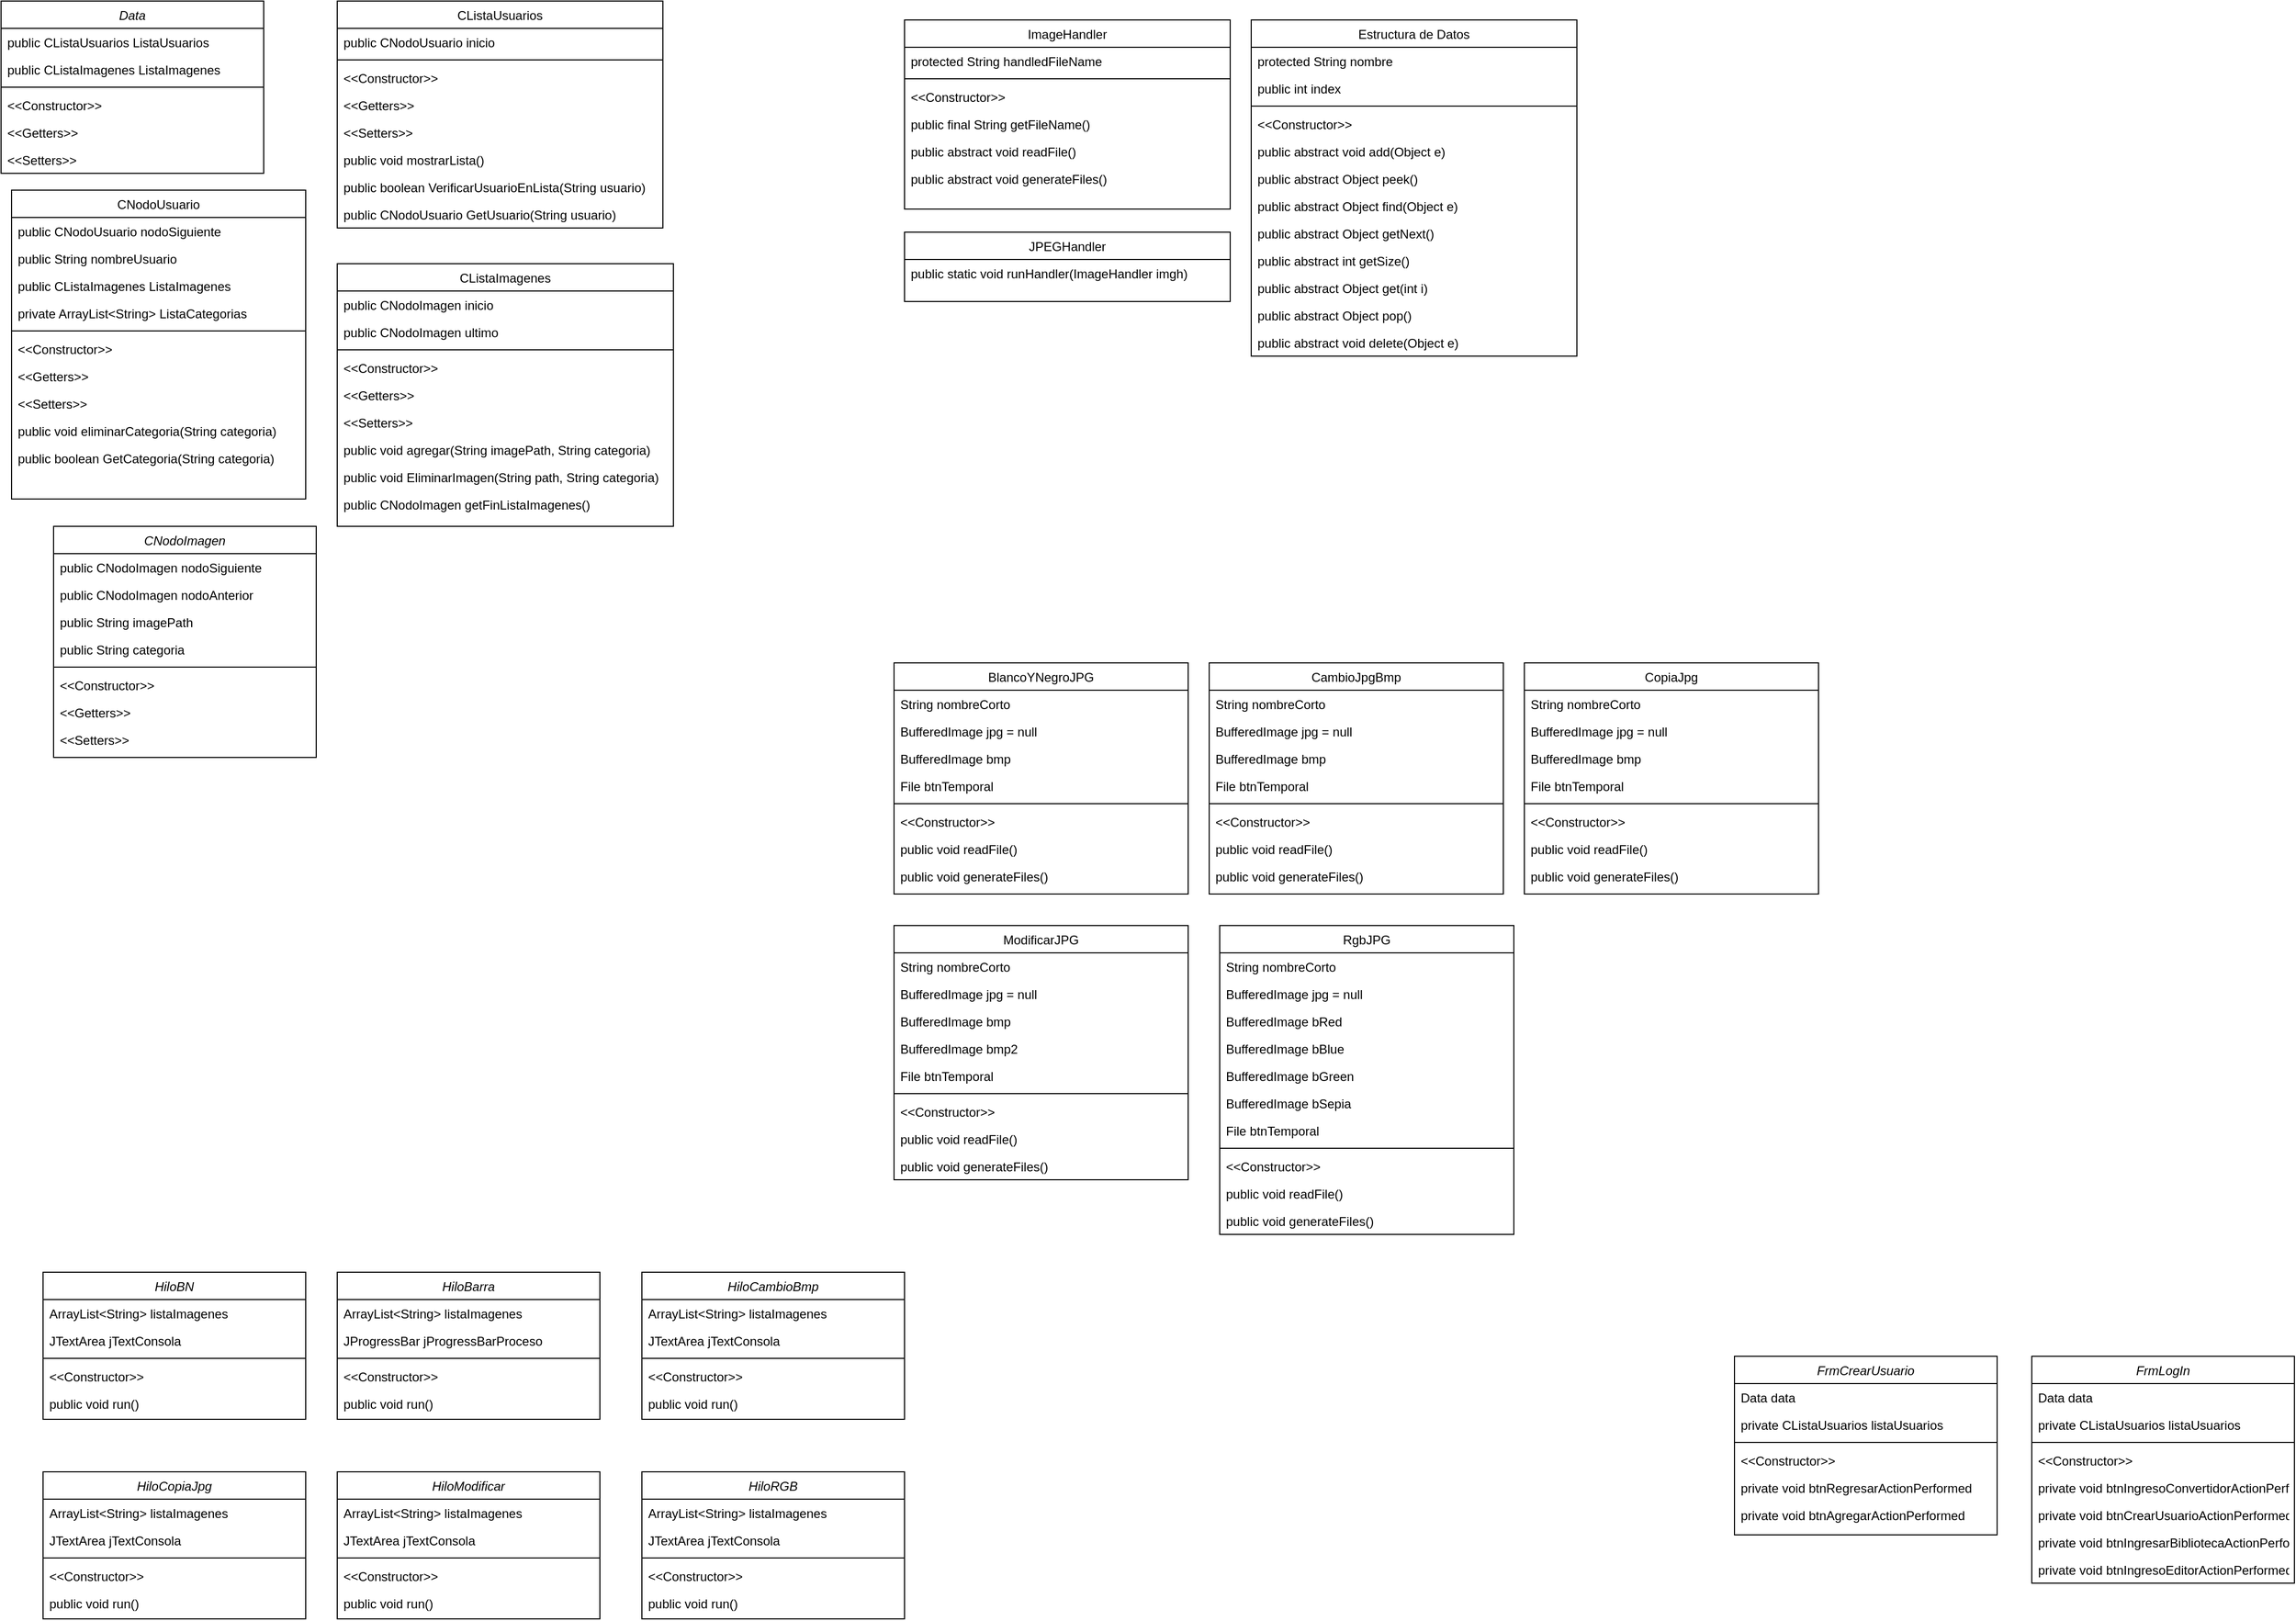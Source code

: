 <mxfile version="21.2.9" type="github">
  <diagram id="C5RBs43oDa-KdzZeNtuy" name="Page-1">
    <mxGraphModel dx="956" dy="521" grid="1" gridSize="10" guides="1" tooltips="1" connect="1" arrows="1" fold="1" page="1" pageScale="1" pageWidth="827" pageHeight="1169" math="0" shadow="0">
      <root>
        <mxCell id="WIyWlLk6GJQsqaUBKTNV-0" />
        <mxCell id="WIyWlLk6GJQsqaUBKTNV-1" parent="WIyWlLk6GJQsqaUBKTNV-0" />
        <mxCell id="zkfFHV4jXpPFQw0GAbJ--0" value="Data" style="swimlane;fontStyle=2;align=center;verticalAlign=top;childLayout=stackLayout;horizontal=1;startSize=26;horizontalStack=0;resizeParent=1;resizeLast=0;collapsible=1;marginBottom=0;rounded=0;shadow=0;strokeWidth=1;" parent="WIyWlLk6GJQsqaUBKTNV-1" vertex="1">
          <mxGeometry x="10" y="30" width="250" height="164" as="geometry">
            <mxRectangle x="230" y="140" width="160" height="26" as="alternateBounds" />
          </mxGeometry>
        </mxCell>
        <mxCell id="zkfFHV4jXpPFQw0GAbJ--1" value="public CListaUsuarios ListaUsuarios" style="text;align=left;verticalAlign=top;spacingLeft=4;spacingRight=4;overflow=hidden;rotatable=0;points=[[0,0.5],[1,0.5]];portConstraint=eastwest;" parent="zkfFHV4jXpPFQw0GAbJ--0" vertex="1">
          <mxGeometry y="26" width="250" height="26" as="geometry" />
        </mxCell>
        <mxCell id="zkfFHV4jXpPFQw0GAbJ--2" value="public CListaImagenes ListaImagenes&#xa;" style="text;align=left;verticalAlign=top;spacingLeft=4;spacingRight=4;overflow=hidden;rotatable=0;points=[[0,0.5],[1,0.5]];portConstraint=eastwest;rounded=0;shadow=0;html=0;" parent="zkfFHV4jXpPFQw0GAbJ--0" vertex="1">
          <mxGeometry y="52" width="250" height="26" as="geometry" />
        </mxCell>
        <mxCell id="zkfFHV4jXpPFQw0GAbJ--4" value="" style="line;html=1;strokeWidth=1;align=left;verticalAlign=middle;spacingTop=-1;spacingLeft=3;spacingRight=3;rotatable=0;labelPosition=right;points=[];portConstraint=eastwest;" parent="zkfFHV4jXpPFQw0GAbJ--0" vertex="1">
          <mxGeometry y="78" width="250" height="8" as="geometry" />
        </mxCell>
        <mxCell id="zkfFHV4jXpPFQw0GAbJ--5" value="&lt;&lt;Constructor&gt;&gt;" style="text;align=left;verticalAlign=top;spacingLeft=4;spacingRight=4;overflow=hidden;rotatable=0;points=[[0,0.5],[1,0.5]];portConstraint=eastwest;" parent="zkfFHV4jXpPFQw0GAbJ--0" vertex="1">
          <mxGeometry y="86" width="250" height="26" as="geometry" />
        </mxCell>
        <mxCell id="Q3vyuumJKPYPvXKgSh71-0" value="&lt;&lt;Getters&gt;&gt;" style="text;align=left;verticalAlign=top;spacingLeft=4;spacingRight=4;overflow=hidden;rotatable=0;points=[[0,0.5],[1,0.5]];portConstraint=eastwest;" vertex="1" parent="zkfFHV4jXpPFQw0GAbJ--0">
          <mxGeometry y="112" width="250" height="26" as="geometry" />
        </mxCell>
        <mxCell id="Q3vyuumJKPYPvXKgSh71-1" value="&lt;&lt;Setters&gt;&gt;" style="text;align=left;verticalAlign=top;spacingLeft=4;spacingRight=4;overflow=hidden;rotatable=0;points=[[0,0.5],[1,0.5]];portConstraint=eastwest;" vertex="1" parent="zkfFHV4jXpPFQw0GAbJ--0">
          <mxGeometry y="138" width="250" height="26" as="geometry" />
        </mxCell>
        <mxCell id="zkfFHV4jXpPFQw0GAbJ--6" value="CListaUsuarios" style="swimlane;fontStyle=0;align=center;verticalAlign=top;childLayout=stackLayout;horizontal=1;startSize=26;horizontalStack=0;resizeParent=1;resizeLast=0;collapsible=1;marginBottom=0;rounded=0;shadow=0;strokeWidth=1;" parent="WIyWlLk6GJQsqaUBKTNV-1" vertex="1">
          <mxGeometry x="330" y="30" width="310" height="216" as="geometry">
            <mxRectangle x="130" y="380" width="160" height="26" as="alternateBounds" />
          </mxGeometry>
        </mxCell>
        <mxCell id="zkfFHV4jXpPFQw0GAbJ--7" value="public CNodoUsuario inicio" style="text;align=left;verticalAlign=top;spacingLeft=4;spacingRight=4;overflow=hidden;rotatable=0;points=[[0,0.5],[1,0.5]];portConstraint=eastwest;" parent="zkfFHV4jXpPFQw0GAbJ--6" vertex="1">
          <mxGeometry y="26" width="310" height="26" as="geometry" />
        </mxCell>
        <mxCell id="zkfFHV4jXpPFQw0GAbJ--9" value="" style="line;html=1;strokeWidth=1;align=left;verticalAlign=middle;spacingTop=-1;spacingLeft=3;spacingRight=3;rotatable=0;labelPosition=right;points=[];portConstraint=eastwest;" parent="zkfFHV4jXpPFQw0GAbJ--6" vertex="1">
          <mxGeometry y="52" width="310" height="8" as="geometry" />
        </mxCell>
        <mxCell id="Q3vyuumJKPYPvXKgSh71-18" value="&lt;&lt;Constructor&gt;&gt;" style="text;align=left;verticalAlign=top;spacingLeft=4;spacingRight=4;overflow=hidden;rotatable=0;points=[[0,0.5],[1,0.5]];portConstraint=eastwest;" vertex="1" parent="zkfFHV4jXpPFQw0GAbJ--6">
          <mxGeometry y="60" width="310" height="26" as="geometry" />
        </mxCell>
        <mxCell id="Q3vyuumJKPYPvXKgSh71-19" value="&lt;&lt;Getters&gt;&gt;" style="text;align=left;verticalAlign=top;spacingLeft=4;spacingRight=4;overflow=hidden;rotatable=0;points=[[0,0.5],[1,0.5]];portConstraint=eastwest;" vertex="1" parent="zkfFHV4jXpPFQw0GAbJ--6">
          <mxGeometry y="86" width="310" height="26" as="geometry" />
        </mxCell>
        <mxCell id="Q3vyuumJKPYPvXKgSh71-20" value="&lt;&lt;Setters&gt;&gt;" style="text;align=left;verticalAlign=top;spacingLeft=4;spacingRight=4;overflow=hidden;rotatable=0;points=[[0,0.5],[1,0.5]];portConstraint=eastwest;" vertex="1" parent="zkfFHV4jXpPFQw0GAbJ--6">
          <mxGeometry y="112" width="310" height="26" as="geometry" />
        </mxCell>
        <mxCell id="Q3vyuumJKPYPvXKgSh71-21" value="public void mostrarLista()" style="text;align=left;verticalAlign=top;spacingLeft=4;spacingRight=4;overflow=hidden;rotatable=0;points=[[0,0.5],[1,0.5]];portConstraint=eastwest;" vertex="1" parent="zkfFHV4jXpPFQw0GAbJ--6">
          <mxGeometry y="138" width="310" height="26" as="geometry" />
        </mxCell>
        <mxCell id="Q3vyuumJKPYPvXKgSh71-22" value="public boolean VerificarUsuarioEnLista(String usuario)" style="text;align=left;verticalAlign=top;spacingLeft=4;spacingRight=4;overflow=hidden;rotatable=0;points=[[0,0.5],[1,0.5]];portConstraint=eastwest;" vertex="1" parent="zkfFHV4jXpPFQw0GAbJ--6">
          <mxGeometry y="164" width="310" height="26" as="geometry" />
        </mxCell>
        <mxCell id="Q3vyuumJKPYPvXKgSh71-25" value="public CNodoUsuario GetUsuario(String usuario)" style="text;align=left;verticalAlign=top;spacingLeft=4;spacingRight=4;overflow=hidden;rotatable=0;points=[[0,0.5],[1,0.5]];portConstraint=eastwest;" vertex="1" parent="zkfFHV4jXpPFQw0GAbJ--6">
          <mxGeometry y="190" width="310" height="26" as="geometry" />
        </mxCell>
        <mxCell id="zkfFHV4jXpPFQw0GAbJ--17" value="CNodoUsuario" style="swimlane;fontStyle=0;align=center;verticalAlign=top;childLayout=stackLayout;horizontal=1;startSize=26;horizontalStack=0;resizeParent=1;resizeLast=0;collapsible=1;marginBottom=0;rounded=0;shadow=0;strokeWidth=1;" parent="WIyWlLk6GJQsqaUBKTNV-1" vertex="1">
          <mxGeometry x="20" y="210" width="280" height="294" as="geometry">
            <mxRectangle x="550" y="140" width="160" height="26" as="alternateBounds" />
          </mxGeometry>
        </mxCell>
        <mxCell id="zkfFHV4jXpPFQw0GAbJ--18" value="public CNodoUsuario nodoSiguiente" style="text;align=left;verticalAlign=top;spacingLeft=4;spacingRight=4;overflow=hidden;rotatable=0;points=[[0,0.5],[1,0.5]];portConstraint=eastwest;" parent="zkfFHV4jXpPFQw0GAbJ--17" vertex="1">
          <mxGeometry y="26" width="280" height="26" as="geometry" />
        </mxCell>
        <mxCell id="zkfFHV4jXpPFQw0GAbJ--19" value="public String nombreUsuario" style="text;align=left;verticalAlign=top;spacingLeft=4;spacingRight=4;overflow=hidden;rotatable=0;points=[[0,0.5],[1,0.5]];portConstraint=eastwest;rounded=0;shadow=0;html=0;" parent="zkfFHV4jXpPFQw0GAbJ--17" vertex="1">
          <mxGeometry y="52" width="280" height="26" as="geometry" />
        </mxCell>
        <mxCell id="zkfFHV4jXpPFQw0GAbJ--20" value="public CListaImagenes ListaImagenes" style="text;align=left;verticalAlign=top;spacingLeft=4;spacingRight=4;overflow=hidden;rotatable=0;points=[[0,0.5],[1,0.5]];portConstraint=eastwest;rounded=0;shadow=0;html=0;" parent="zkfFHV4jXpPFQw0GAbJ--17" vertex="1">
          <mxGeometry y="78" width="280" height="26" as="geometry" />
        </mxCell>
        <mxCell id="zkfFHV4jXpPFQw0GAbJ--21" value="private ArrayList&lt;String&gt; ListaCategorias" style="text;align=left;verticalAlign=top;spacingLeft=4;spacingRight=4;overflow=hidden;rotatable=0;points=[[0,0.5],[1,0.5]];portConstraint=eastwest;rounded=0;shadow=0;html=0;" parent="zkfFHV4jXpPFQw0GAbJ--17" vertex="1">
          <mxGeometry y="104" width="280" height="26" as="geometry" />
        </mxCell>
        <mxCell id="zkfFHV4jXpPFQw0GAbJ--23" value="" style="line;html=1;strokeWidth=1;align=left;verticalAlign=middle;spacingTop=-1;spacingLeft=3;spacingRight=3;rotatable=0;labelPosition=right;points=[];portConstraint=eastwest;" parent="zkfFHV4jXpPFQw0GAbJ--17" vertex="1">
          <mxGeometry y="130" width="280" height="8" as="geometry" />
        </mxCell>
        <mxCell id="zkfFHV4jXpPFQw0GAbJ--24" value="&lt;&lt;Constructor&gt;&gt;" style="text;align=left;verticalAlign=top;spacingLeft=4;spacingRight=4;overflow=hidden;rotatable=0;points=[[0,0.5],[1,0.5]];portConstraint=eastwest;" parent="zkfFHV4jXpPFQw0GAbJ--17" vertex="1">
          <mxGeometry y="138" width="280" height="26" as="geometry" />
        </mxCell>
        <mxCell id="zkfFHV4jXpPFQw0GAbJ--25" value="&lt;&lt;Getters&gt;&gt;" style="text;align=left;verticalAlign=top;spacingLeft=4;spacingRight=4;overflow=hidden;rotatable=0;points=[[0,0.5],[1,0.5]];portConstraint=eastwest;" parent="zkfFHV4jXpPFQw0GAbJ--17" vertex="1">
          <mxGeometry y="164" width="280" height="26" as="geometry" />
        </mxCell>
        <mxCell id="Q3vyuumJKPYPvXKgSh71-2" value="&lt;&lt;Setters&gt;&gt;" style="text;align=left;verticalAlign=top;spacingLeft=4;spacingRight=4;overflow=hidden;rotatable=0;points=[[0,0.5],[1,0.5]];portConstraint=eastwest;" vertex="1" parent="zkfFHV4jXpPFQw0GAbJ--17">
          <mxGeometry y="190" width="280" height="26" as="geometry" />
        </mxCell>
        <mxCell id="Q3vyuumJKPYPvXKgSh71-3" value="public void eliminarCategoria(String categoria)" style="text;align=left;verticalAlign=top;spacingLeft=4;spacingRight=4;overflow=hidden;rotatable=0;points=[[0,0.5],[1,0.5]];portConstraint=eastwest;" vertex="1" parent="zkfFHV4jXpPFQw0GAbJ--17">
          <mxGeometry y="216" width="280" height="26" as="geometry" />
        </mxCell>
        <mxCell id="Q3vyuumJKPYPvXKgSh71-4" value="public boolean GetCategoria(String categoria)" style="text;align=left;verticalAlign=top;spacingLeft=4;spacingRight=4;overflow=hidden;rotatable=0;points=[[0,0.5],[1,0.5]];portConstraint=eastwest;" vertex="1" parent="zkfFHV4jXpPFQw0GAbJ--17">
          <mxGeometry y="242" width="280" height="26" as="geometry" />
        </mxCell>
        <mxCell id="Q3vyuumJKPYPvXKgSh71-5" value="CNodoImagen&#xa;" style="swimlane;fontStyle=2;align=center;verticalAlign=top;childLayout=stackLayout;horizontal=1;startSize=26;horizontalStack=0;resizeParent=1;resizeLast=0;collapsible=1;marginBottom=0;rounded=0;shadow=0;strokeWidth=1;" vertex="1" parent="WIyWlLk6GJQsqaUBKTNV-1">
          <mxGeometry x="60" y="530" width="250" height="220" as="geometry">
            <mxRectangle x="230" y="140" width="160" height="26" as="alternateBounds" />
          </mxGeometry>
        </mxCell>
        <mxCell id="Q3vyuumJKPYPvXKgSh71-6" value="public CNodoImagen nodoSiguiente" style="text;align=left;verticalAlign=top;spacingLeft=4;spacingRight=4;overflow=hidden;rotatable=0;points=[[0,0.5],[1,0.5]];portConstraint=eastwest;" vertex="1" parent="Q3vyuumJKPYPvXKgSh71-5">
          <mxGeometry y="26" width="250" height="26" as="geometry" />
        </mxCell>
        <mxCell id="Q3vyuumJKPYPvXKgSh71-7" value="public CNodoImagen nodoAnterior" style="text;align=left;verticalAlign=top;spacingLeft=4;spacingRight=4;overflow=hidden;rotatable=0;points=[[0,0.5],[1,0.5]];portConstraint=eastwest;rounded=0;shadow=0;html=0;" vertex="1" parent="Q3vyuumJKPYPvXKgSh71-5">
          <mxGeometry y="52" width="250" height="26" as="geometry" />
        </mxCell>
        <mxCell id="Q3vyuumJKPYPvXKgSh71-16" value="public String imagePath" style="text;align=left;verticalAlign=top;spacingLeft=4;spacingRight=4;overflow=hidden;rotatable=0;points=[[0,0.5],[1,0.5]];portConstraint=eastwest;" vertex="1" parent="Q3vyuumJKPYPvXKgSh71-5">
          <mxGeometry y="78" width="250" height="26" as="geometry" />
        </mxCell>
        <mxCell id="Q3vyuumJKPYPvXKgSh71-17" value="public String categoria" style="text;align=left;verticalAlign=top;spacingLeft=4;spacingRight=4;overflow=hidden;rotatable=0;points=[[0,0.5],[1,0.5]];portConstraint=eastwest;" vertex="1" parent="Q3vyuumJKPYPvXKgSh71-5">
          <mxGeometry y="104" width="250" height="26" as="geometry" />
        </mxCell>
        <mxCell id="Q3vyuumJKPYPvXKgSh71-8" value="" style="line;html=1;strokeWidth=1;align=left;verticalAlign=middle;spacingTop=-1;spacingLeft=3;spacingRight=3;rotatable=0;labelPosition=right;points=[];portConstraint=eastwest;" vertex="1" parent="Q3vyuumJKPYPvXKgSh71-5">
          <mxGeometry y="130" width="250" height="8" as="geometry" />
        </mxCell>
        <mxCell id="Q3vyuumJKPYPvXKgSh71-9" value="&lt;&lt;Constructor&gt;&gt;" style="text;align=left;verticalAlign=top;spacingLeft=4;spacingRight=4;overflow=hidden;rotatable=0;points=[[0,0.5],[1,0.5]];portConstraint=eastwest;" vertex="1" parent="Q3vyuumJKPYPvXKgSh71-5">
          <mxGeometry y="138" width="250" height="26" as="geometry" />
        </mxCell>
        <mxCell id="Q3vyuumJKPYPvXKgSh71-10" value="&lt;&lt;Getters&gt;&gt;" style="text;align=left;verticalAlign=top;spacingLeft=4;spacingRight=4;overflow=hidden;rotatable=0;points=[[0,0.5],[1,0.5]];portConstraint=eastwest;" vertex="1" parent="Q3vyuumJKPYPvXKgSh71-5">
          <mxGeometry y="164" width="250" height="26" as="geometry" />
        </mxCell>
        <mxCell id="Q3vyuumJKPYPvXKgSh71-11" value="&lt;&lt;Setters&gt;&gt;" style="text;align=left;verticalAlign=top;spacingLeft=4;spacingRight=4;overflow=hidden;rotatable=0;points=[[0,0.5],[1,0.5]];portConstraint=eastwest;" vertex="1" parent="Q3vyuumJKPYPvXKgSh71-5">
          <mxGeometry y="190" width="250" height="26" as="geometry" />
        </mxCell>
        <mxCell id="Q3vyuumJKPYPvXKgSh71-26" value="CListaImagenes" style="swimlane;fontStyle=0;align=center;verticalAlign=top;childLayout=stackLayout;horizontal=1;startSize=26;horizontalStack=0;resizeParent=1;resizeLast=0;collapsible=1;marginBottom=0;rounded=0;shadow=0;strokeWidth=1;" vertex="1" parent="WIyWlLk6GJQsqaUBKTNV-1">
          <mxGeometry x="330" y="280" width="320" height="250" as="geometry">
            <mxRectangle x="550" y="140" width="160" height="26" as="alternateBounds" />
          </mxGeometry>
        </mxCell>
        <mxCell id="Q3vyuumJKPYPvXKgSh71-27" value="public CNodoImagen inicio" style="text;align=left;verticalAlign=top;spacingLeft=4;spacingRight=4;overflow=hidden;rotatable=0;points=[[0,0.5],[1,0.5]];portConstraint=eastwest;" vertex="1" parent="Q3vyuumJKPYPvXKgSh71-26">
          <mxGeometry y="26" width="320" height="26" as="geometry" />
        </mxCell>
        <mxCell id="Q3vyuumJKPYPvXKgSh71-28" value="public CNodoImagen ultimo" style="text;align=left;verticalAlign=top;spacingLeft=4;spacingRight=4;overflow=hidden;rotatable=0;points=[[0,0.5],[1,0.5]];portConstraint=eastwest;rounded=0;shadow=0;html=0;" vertex="1" parent="Q3vyuumJKPYPvXKgSh71-26">
          <mxGeometry y="52" width="320" height="26" as="geometry" />
        </mxCell>
        <mxCell id="Q3vyuumJKPYPvXKgSh71-32" value="" style="line;html=1;strokeWidth=1;align=left;verticalAlign=middle;spacingTop=-1;spacingLeft=3;spacingRight=3;rotatable=0;labelPosition=right;points=[];portConstraint=eastwest;" vertex="1" parent="Q3vyuumJKPYPvXKgSh71-26">
          <mxGeometry y="78" width="320" height="8" as="geometry" />
        </mxCell>
        <mxCell id="Q3vyuumJKPYPvXKgSh71-33" value="&lt;&lt;Constructor&gt;&gt;" style="text;align=left;verticalAlign=top;spacingLeft=4;spacingRight=4;overflow=hidden;rotatable=0;points=[[0,0.5],[1,0.5]];portConstraint=eastwest;" vertex="1" parent="Q3vyuumJKPYPvXKgSh71-26">
          <mxGeometry y="86" width="320" height="26" as="geometry" />
        </mxCell>
        <mxCell id="Q3vyuumJKPYPvXKgSh71-34" value="&lt;&lt;Getters&gt;&gt;" style="text;align=left;verticalAlign=top;spacingLeft=4;spacingRight=4;overflow=hidden;rotatable=0;points=[[0,0.5],[1,0.5]];portConstraint=eastwest;" vertex="1" parent="Q3vyuumJKPYPvXKgSh71-26">
          <mxGeometry y="112" width="320" height="26" as="geometry" />
        </mxCell>
        <mxCell id="Q3vyuumJKPYPvXKgSh71-35" value="&lt;&lt;Setters&gt;&gt;" style="text;align=left;verticalAlign=top;spacingLeft=4;spacingRight=4;overflow=hidden;rotatable=0;points=[[0,0.5],[1,0.5]];portConstraint=eastwest;" vertex="1" parent="Q3vyuumJKPYPvXKgSh71-26">
          <mxGeometry y="138" width="320" height="26" as="geometry" />
        </mxCell>
        <mxCell id="Q3vyuumJKPYPvXKgSh71-36" value="public void agregar(String imagePath, String categoria)" style="text;align=left;verticalAlign=top;spacingLeft=4;spacingRight=4;overflow=hidden;rotatable=0;points=[[0,0.5],[1,0.5]];portConstraint=eastwest;" vertex="1" parent="Q3vyuumJKPYPvXKgSh71-26">
          <mxGeometry y="164" width="320" height="26" as="geometry" />
        </mxCell>
        <mxCell id="Q3vyuumJKPYPvXKgSh71-37" value="public void EliminarImagen(String path, String categoria)" style="text;align=left;verticalAlign=top;spacingLeft=4;spacingRight=4;overflow=hidden;rotatable=0;points=[[0,0.5],[1,0.5]];portConstraint=eastwest;" vertex="1" parent="Q3vyuumJKPYPvXKgSh71-26">
          <mxGeometry y="190" width="320" height="26" as="geometry" />
        </mxCell>
        <mxCell id="Q3vyuumJKPYPvXKgSh71-38" value="public CNodoImagen getFinListaImagenes()" style="text;align=left;verticalAlign=top;spacingLeft=4;spacingRight=4;overflow=hidden;rotatable=0;points=[[0,0.5],[1,0.5]];portConstraint=eastwest;" vertex="1" parent="Q3vyuumJKPYPvXKgSh71-26">
          <mxGeometry y="216" width="320" height="26" as="geometry" />
        </mxCell>
        <mxCell id="Q3vyuumJKPYPvXKgSh71-39" value="ImageHandler" style="swimlane;fontStyle=0;align=center;verticalAlign=top;childLayout=stackLayout;horizontal=1;startSize=26;horizontalStack=0;resizeParent=1;resizeLast=0;collapsible=1;marginBottom=0;rounded=0;shadow=0;strokeWidth=1;" vertex="1" parent="WIyWlLk6GJQsqaUBKTNV-1">
          <mxGeometry x="870" y="48" width="310" height="180" as="geometry">
            <mxRectangle x="130" y="380" width="160" height="26" as="alternateBounds" />
          </mxGeometry>
        </mxCell>
        <mxCell id="Q3vyuumJKPYPvXKgSh71-40" value="protected String handledFileName" style="text;align=left;verticalAlign=top;spacingLeft=4;spacingRight=4;overflow=hidden;rotatable=0;points=[[0,0.5],[1,0.5]];portConstraint=eastwest;" vertex="1" parent="Q3vyuumJKPYPvXKgSh71-39">
          <mxGeometry y="26" width="310" height="26" as="geometry" />
        </mxCell>
        <mxCell id="Q3vyuumJKPYPvXKgSh71-41" value="" style="line;html=1;strokeWidth=1;align=left;verticalAlign=middle;spacingTop=-1;spacingLeft=3;spacingRight=3;rotatable=0;labelPosition=right;points=[];portConstraint=eastwest;" vertex="1" parent="Q3vyuumJKPYPvXKgSh71-39">
          <mxGeometry y="52" width="310" height="8" as="geometry" />
        </mxCell>
        <mxCell id="Q3vyuumJKPYPvXKgSh71-42" value="&lt;&lt;Constructor&gt;&gt;" style="text;align=left;verticalAlign=top;spacingLeft=4;spacingRight=4;overflow=hidden;rotatable=0;points=[[0,0.5],[1,0.5]];portConstraint=eastwest;" vertex="1" parent="Q3vyuumJKPYPvXKgSh71-39">
          <mxGeometry y="60" width="310" height="26" as="geometry" />
        </mxCell>
        <mxCell id="Q3vyuumJKPYPvXKgSh71-43" value="public final String getFileName()" style="text;align=left;verticalAlign=top;spacingLeft=4;spacingRight=4;overflow=hidden;rotatable=0;points=[[0,0.5],[1,0.5]];portConstraint=eastwest;" vertex="1" parent="Q3vyuumJKPYPvXKgSh71-39">
          <mxGeometry y="86" width="310" height="26" as="geometry" />
        </mxCell>
        <mxCell id="Q3vyuumJKPYPvXKgSh71-44" value="public abstract void readFile()" style="text;align=left;verticalAlign=top;spacingLeft=4;spacingRight=4;overflow=hidden;rotatable=0;points=[[0,0.5],[1,0.5]];portConstraint=eastwest;" vertex="1" parent="Q3vyuumJKPYPvXKgSh71-39">
          <mxGeometry y="112" width="310" height="26" as="geometry" />
        </mxCell>
        <mxCell id="Q3vyuumJKPYPvXKgSh71-45" value="public abstract void generateFiles()" style="text;align=left;verticalAlign=top;spacingLeft=4;spacingRight=4;overflow=hidden;rotatable=0;points=[[0,0.5],[1,0.5]];portConstraint=eastwest;" vertex="1" parent="Q3vyuumJKPYPvXKgSh71-39">
          <mxGeometry y="138" width="310" height="26" as="geometry" />
        </mxCell>
        <mxCell id="Q3vyuumJKPYPvXKgSh71-48" value="JPEGHandler" style="swimlane;fontStyle=0;align=center;verticalAlign=top;childLayout=stackLayout;horizontal=1;startSize=26;horizontalStack=0;resizeParent=1;resizeLast=0;collapsible=1;marginBottom=0;rounded=0;shadow=0;strokeWidth=1;" vertex="1" parent="WIyWlLk6GJQsqaUBKTNV-1">
          <mxGeometry x="870" y="250" width="310" height="66" as="geometry">
            <mxRectangle x="130" y="380" width="160" height="26" as="alternateBounds" />
          </mxGeometry>
        </mxCell>
        <mxCell id="Q3vyuumJKPYPvXKgSh71-49" value="public static void runHandler(ImageHandler imgh)" style="text;align=left;verticalAlign=top;spacingLeft=4;spacingRight=4;overflow=hidden;rotatable=0;points=[[0,0.5],[1,0.5]];portConstraint=eastwest;" vertex="1" parent="Q3vyuumJKPYPvXKgSh71-48">
          <mxGeometry y="26" width="310" height="26" as="geometry" />
        </mxCell>
        <mxCell id="Q3vyuumJKPYPvXKgSh71-55" value="Estructura de Datos" style="swimlane;fontStyle=0;align=center;verticalAlign=top;childLayout=stackLayout;horizontal=1;startSize=26;horizontalStack=0;resizeParent=1;resizeLast=0;collapsible=1;marginBottom=0;rounded=0;shadow=0;strokeWidth=1;" vertex="1" parent="WIyWlLk6GJQsqaUBKTNV-1">
          <mxGeometry x="1200" y="48" width="310" height="320" as="geometry">
            <mxRectangle x="130" y="380" width="160" height="26" as="alternateBounds" />
          </mxGeometry>
        </mxCell>
        <mxCell id="Q3vyuumJKPYPvXKgSh71-56" value="protected String nombre" style="text;align=left;verticalAlign=top;spacingLeft=4;spacingRight=4;overflow=hidden;rotatable=0;points=[[0,0.5],[1,0.5]];portConstraint=eastwest;" vertex="1" parent="Q3vyuumJKPYPvXKgSh71-55">
          <mxGeometry y="26" width="310" height="26" as="geometry" />
        </mxCell>
        <mxCell id="Q3vyuumJKPYPvXKgSh71-62" value="public int index" style="text;align=left;verticalAlign=top;spacingLeft=4;spacingRight=4;overflow=hidden;rotatable=0;points=[[0,0.5],[1,0.5]];portConstraint=eastwest;" vertex="1" parent="Q3vyuumJKPYPvXKgSh71-55">
          <mxGeometry y="52" width="310" height="26" as="geometry" />
        </mxCell>
        <mxCell id="Q3vyuumJKPYPvXKgSh71-57" value="" style="line;html=1;strokeWidth=1;align=left;verticalAlign=middle;spacingTop=-1;spacingLeft=3;spacingRight=3;rotatable=0;labelPosition=right;points=[];portConstraint=eastwest;" vertex="1" parent="Q3vyuumJKPYPvXKgSh71-55">
          <mxGeometry y="78" width="310" height="8" as="geometry" />
        </mxCell>
        <mxCell id="Q3vyuumJKPYPvXKgSh71-58" value="&lt;&lt;Constructor&gt;&gt;" style="text;align=left;verticalAlign=top;spacingLeft=4;spacingRight=4;overflow=hidden;rotatable=0;points=[[0,0.5],[1,0.5]];portConstraint=eastwest;" vertex="1" parent="Q3vyuumJKPYPvXKgSh71-55">
          <mxGeometry y="86" width="310" height="26" as="geometry" />
        </mxCell>
        <mxCell id="Q3vyuumJKPYPvXKgSh71-59" value="public abstract void add(Object e)" style="text;align=left;verticalAlign=top;spacingLeft=4;spacingRight=4;overflow=hidden;rotatable=0;points=[[0,0.5],[1,0.5]];portConstraint=eastwest;" vertex="1" parent="Q3vyuumJKPYPvXKgSh71-55">
          <mxGeometry y="112" width="310" height="26" as="geometry" />
        </mxCell>
        <mxCell id="Q3vyuumJKPYPvXKgSh71-60" value="public abstract Object peek()" style="text;align=left;verticalAlign=top;spacingLeft=4;spacingRight=4;overflow=hidden;rotatable=0;points=[[0,0.5],[1,0.5]];portConstraint=eastwest;" vertex="1" parent="Q3vyuumJKPYPvXKgSh71-55">
          <mxGeometry y="138" width="310" height="26" as="geometry" />
        </mxCell>
        <mxCell id="Q3vyuumJKPYPvXKgSh71-61" value="public abstract Object find(Object e)" style="text;align=left;verticalAlign=top;spacingLeft=4;spacingRight=4;overflow=hidden;rotatable=0;points=[[0,0.5],[1,0.5]];portConstraint=eastwest;" vertex="1" parent="Q3vyuumJKPYPvXKgSh71-55">
          <mxGeometry y="164" width="310" height="26" as="geometry" />
        </mxCell>
        <mxCell id="Q3vyuumJKPYPvXKgSh71-63" value="public abstract Object getNext()" style="text;align=left;verticalAlign=top;spacingLeft=4;spacingRight=4;overflow=hidden;rotatable=0;points=[[0,0.5],[1,0.5]];portConstraint=eastwest;" vertex="1" parent="Q3vyuumJKPYPvXKgSh71-55">
          <mxGeometry y="190" width="310" height="26" as="geometry" />
        </mxCell>
        <mxCell id="Q3vyuumJKPYPvXKgSh71-64" value="public abstract int getSize()" style="text;align=left;verticalAlign=top;spacingLeft=4;spacingRight=4;overflow=hidden;rotatable=0;points=[[0,0.5],[1,0.5]];portConstraint=eastwest;" vertex="1" parent="Q3vyuumJKPYPvXKgSh71-55">
          <mxGeometry y="216" width="310" height="26" as="geometry" />
        </mxCell>
        <mxCell id="Q3vyuumJKPYPvXKgSh71-65" value="public abstract Object get(int i)" style="text;align=left;verticalAlign=top;spacingLeft=4;spacingRight=4;overflow=hidden;rotatable=0;points=[[0,0.5],[1,0.5]];portConstraint=eastwest;" vertex="1" parent="Q3vyuumJKPYPvXKgSh71-55">
          <mxGeometry y="242" width="310" height="26" as="geometry" />
        </mxCell>
        <mxCell id="Q3vyuumJKPYPvXKgSh71-66" value="public abstract Object pop()" style="text;align=left;verticalAlign=top;spacingLeft=4;spacingRight=4;overflow=hidden;rotatable=0;points=[[0,0.5],[1,0.5]];portConstraint=eastwest;" vertex="1" parent="Q3vyuumJKPYPvXKgSh71-55">
          <mxGeometry y="268" width="310" height="26" as="geometry" />
        </mxCell>
        <mxCell id="Q3vyuumJKPYPvXKgSh71-67" value="public abstract void delete(Object e)" style="text;align=left;verticalAlign=top;spacingLeft=4;spacingRight=4;overflow=hidden;rotatable=0;points=[[0,0.5],[1,0.5]];portConstraint=eastwest;" vertex="1" parent="Q3vyuumJKPYPvXKgSh71-55">
          <mxGeometry y="294" width="310" height="26" as="geometry" />
        </mxCell>
        <mxCell id="Q3vyuumJKPYPvXKgSh71-68" value="BlancoYNegroJPG" style="swimlane;fontStyle=0;align=center;verticalAlign=top;childLayout=stackLayout;horizontal=1;startSize=26;horizontalStack=0;resizeParent=1;resizeLast=0;collapsible=1;marginBottom=0;rounded=0;shadow=0;strokeWidth=1;" vertex="1" parent="WIyWlLk6GJQsqaUBKTNV-1">
          <mxGeometry x="860" y="660" width="280" height="220" as="geometry">
            <mxRectangle x="550" y="140" width="160" height="26" as="alternateBounds" />
          </mxGeometry>
        </mxCell>
        <mxCell id="Q3vyuumJKPYPvXKgSh71-69" value="String nombreCorto" style="text;align=left;verticalAlign=top;spacingLeft=4;spacingRight=4;overflow=hidden;rotatable=0;points=[[0,0.5],[1,0.5]];portConstraint=eastwest;" vertex="1" parent="Q3vyuumJKPYPvXKgSh71-68">
          <mxGeometry y="26" width="280" height="26" as="geometry" />
        </mxCell>
        <mxCell id="Q3vyuumJKPYPvXKgSh71-70" value="BufferedImage jpg = null" style="text;align=left;verticalAlign=top;spacingLeft=4;spacingRight=4;overflow=hidden;rotatable=0;points=[[0,0.5],[1,0.5]];portConstraint=eastwest;rounded=0;shadow=0;html=0;" vertex="1" parent="Q3vyuumJKPYPvXKgSh71-68">
          <mxGeometry y="52" width="280" height="26" as="geometry" />
        </mxCell>
        <mxCell id="Q3vyuumJKPYPvXKgSh71-71" value="BufferedImage bmp" style="text;align=left;verticalAlign=top;spacingLeft=4;spacingRight=4;overflow=hidden;rotatable=0;points=[[0,0.5],[1,0.5]];portConstraint=eastwest;rounded=0;shadow=0;html=0;" vertex="1" parent="Q3vyuumJKPYPvXKgSh71-68">
          <mxGeometry y="78" width="280" height="26" as="geometry" />
        </mxCell>
        <mxCell id="Q3vyuumJKPYPvXKgSh71-72" value="File btnTemporal" style="text;align=left;verticalAlign=top;spacingLeft=4;spacingRight=4;overflow=hidden;rotatable=0;points=[[0,0.5],[1,0.5]];portConstraint=eastwest;rounded=0;shadow=0;html=0;" vertex="1" parent="Q3vyuumJKPYPvXKgSh71-68">
          <mxGeometry y="104" width="280" height="26" as="geometry" />
        </mxCell>
        <mxCell id="Q3vyuumJKPYPvXKgSh71-73" value="" style="line;html=1;strokeWidth=1;align=left;verticalAlign=middle;spacingTop=-1;spacingLeft=3;spacingRight=3;rotatable=0;labelPosition=right;points=[];portConstraint=eastwest;" vertex="1" parent="Q3vyuumJKPYPvXKgSh71-68">
          <mxGeometry y="130" width="280" height="8" as="geometry" />
        </mxCell>
        <mxCell id="Q3vyuumJKPYPvXKgSh71-74" value="&lt;&lt;Constructor&gt;&gt;" style="text;align=left;verticalAlign=top;spacingLeft=4;spacingRight=4;overflow=hidden;rotatable=0;points=[[0,0.5],[1,0.5]];portConstraint=eastwest;" vertex="1" parent="Q3vyuumJKPYPvXKgSh71-68">
          <mxGeometry y="138" width="280" height="26" as="geometry" />
        </mxCell>
        <mxCell id="Q3vyuumJKPYPvXKgSh71-75" value="public void readFile()" style="text;align=left;verticalAlign=top;spacingLeft=4;spacingRight=4;overflow=hidden;rotatable=0;points=[[0,0.5],[1,0.5]];portConstraint=eastwest;" vertex="1" parent="Q3vyuumJKPYPvXKgSh71-68">
          <mxGeometry y="164" width="280" height="26" as="geometry" />
        </mxCell>
        <mxCell id="Q3vyuumJKPYPvXKgSh71-76" value="public void generateFiles()" style="text;align=left;verticalAlign=top;spacingLeft=4;spacingRight=4;overflow=hidden;rotatable=0;points=[[0,0.5],[1,0.5]];portConstraint=eastwest;" vertex="1" parent="Q3vyuumJKPYPvXKgSh71-68">
          <mxGeometry y="190" width="280" height="26" as="geometry" />
        </mxCell>
        <mxCell id="Q3vyuumJKPYPvXKgSh71-79" value="CambioJpgBmp" style="swimlane;fontStyle=0;align=center;verticalAlign=top;childLayout=stackLayout;horizontal=1;startSize=26;horizontalStack=0;resizeParent=1;resizeLast=0;collapsible=1;marginBottom=0;rounded=0;shadow=0;strokeWidth=1;" vertex="1" parent="WIyWlLk6GJQsqaUBKTNV-1">
          <mxGeometry x="1160" y="660" width="280" height="220" as="geometry">
            <mxRectangle x="550" y="140" width="160" height="26" as="alternateBounds" />
          </mxGeometry>
        </mxCell>
        <mxCell id="Q3vyuumJKPYPvXKgSh71-80" value="String nombreCorto" style="text;align=left;verticalAlign=top;spacingLeft=4;spacingRight=4;overflow=hidden;rotatable=0;points=[[0,0.5],[1,0.5]];portConstraint=eastwest;" vertex="1" parent="Q3vyuumJKPYPvXKgSh71-79">
          <mxGeometry y="26" width="280" height="26" as="geometry" />
        </mxCell>
        <mxCell id="Q3vyuumJKPYPvXKgSh71-81" value="BufferedImage jpg = null" style="text;align=left;verticalAlign=top;spacingLeft=4;spacingRight=4;overflow=hidden;rotatable=0;points=[[0,0.5],[1,0.5]];portConstraint=eastwest;rounded=0;shadow=0;html=0;" vertex="1" parent="Q3vyuumJKPYPvXKgSh71-79">
          <mxGeometry y="52" width="280" height="26" as="geometry" />
        </mxCell>
        <mxCell id="Q3vyuumJKPYPvXKgSh71-82" value="BufferedImage bmp" style="text;align=left;verticalAlign=top;spacingLeft=4;spacingRight=4;overflow=hidden;rotatable=0;points=[[0,0.5],[1,0.5]];portConstraint=eastwest;rounded=0;shadow=0;html=0;" vertex="1" parent="Q3vyuumJKPYPvXKgSh71-79">
          <mxGeometry y="78" width="280" height="26" as="geometry" />
        </mxCell>
        <mxCell id="Q3vyuumJKPYPvXKgSh71-83" value="File btnTemporal" style="text;align=left;verticalAlign=top;spacingLeft=4;spacingRight=4;overflow=hidden;rotatable=0;points=[[0,0.5],[1,0.5]];portConstraint=eastwest;rounded=0;shadow=0;html=0;" vertex="1" parent="Q3vyuumJKPYPvXKgSh71-79">
          <mxGeometry y="104" width="280" height="26" as="geometry" />
        </mxCell>
        <mxCell id="Q3vyuumJKPYPvXKgSh71-84" value="" style="line;html=1;strokeWidth=1;align=left;verticalAlign=middle;spacingTop=-1;spacingLeft=3;spacingRight=3;rotatable=0;labelPosition=right;points=[];portConstraint=eastwest;" vertex="1" parent="Q3vyuumJKPYPvXKgSh71-79">
          <mxGeometry y="130" width="280" height="8" as="geometry" />
        </mxCell>
        <mxCell id="Q3vyuumJKPYPvXKgSh71-85" value="&lt;&lt;Constructor&gt;&gt;" style="text;align=left;verticalAlign=top;spacingLeft=4;spacingRight=4;overflow=hidden;rotatable=0;points=[[0,0.5],[1,0.5]];portConstraint=eastwest;" vertex="1" parent="Q3vyuumJKPYPvXKgSh71-79">
          <mxGeometry y="138" width="280" height="26" as="geometry" />
        </mxCell>
        <mxCell id="Q3vyuumJKPYPvXKgSh71-86" value="public void readFile()" style="text;align=left;verticalAlign=top;spacingLeft=4;spacingRight=4;overflow=hidden;rotatable=0;points=[[0,0.5],[1,0.5]];portConstraint=eastwest;" vertex="1" parent="Q3vyuumJKPYPvXKgSh71-79">
          <mxGeometry y="164" width="280" height="26" as="geometry" />
        </mxCell>
        <mxCell id="Q3vyuumJKPYPvXKgSh71-87" value="public void generateFiles()" style="text;align=left;verticalAlign=top;spacingLeft=4;spacingRight=4;overflow=hidden;rotatable=0;points=[[0,0.5],[1,0.5]];portConstraint=eastwest;" vertex="1" parent="Q3vyuumJKPYPvXKgSh71-79">
          <mxGeometry y="190" width="280" height="26" as="geometry" />
        </mxCell>
        <mxCell id="Q3vyuumJKPYPvXKgSh71-88" value="CopiaJpg" style="swimlane;fontStyle=0;align=center;verticalAlign=top;childLayout=stackLayout;horizontal=1;startSize=26;horizontalStack=0;resizeParent=1;resizeLast=0;collapsible=1;marginBottom=0;rounded=0;shadow=0;strokeWidth=1;" vertex="1" parent="WIyWlLk6GJQsqaUBKTNV-1">
          <mxGeometry x="1460" y="660" width="280" height="220" as="geometry">
            <mxRectangle x="550" y="140" width="160" height="26" as="alternateBounds" />
          </mxGeometry>
        </mxCell>
        <mxCell id="Q3vyuumJKPYPvXKgSh71-89" value="String nombreCorto" style="text;align=left;verticalAlign=top;spacingLeft=4;spacingRight=4;overflow=hidden;rotatable=0;points=[[0,0.5],[1,0.5]];portConstraint=eastwest;" vertex="1" parent="Q3vyuumJKPYPvXKgSh71-88">
          <mxGeometry y="26" width="280" height="26" as="geometry" />
        </mxCell>
        <mxCell id="Q3vyuumJKPYPvXKgSh71-90" value="BufferedImage jpg = null" style="text;align=left;verticalAlign=top;spacingLeft=4;spacingRight=4;overflow=hidden;rotatable=0;points=[[0,0.5],[1,0.5]];portConstraint=eastwest;rounded=0;shadow=0;html=0;" vertex="1" parent="Q3vyuumJKPYPvXKgSh71-88">
          <mxGeometry y="52" width="280" height="26" as="geometry" />
        </mxCell>
        <mxCell id="Q3vyuumJKPYPvXKgSh71-91" value="BufferedImage bmp" style="text;align=left;verticalAlign=top;spacingLeft=4;spacingRight=4;overflow=hidden;rotatable=0;points=[[0,0.5],[1,0.5]];portConstraint=eastwest;rounded=0;shadow=0;html=0;" vertex="1" parent="Q3vyuumJKPYPvXKgSh71-88">
          <mxGeometry y="78" width="280" height="26" as="geometry" />
        </mxCell>
        <mxCell id="Q3vyuumJKPYPvXKgSh71-92" value="File btnTemporal" style="text;align=left;verticalAlign=top;spacingLeft=4;spacingRight=4;overflow=hidden;rotatable=0;points=[[0,0.5],[1,0.5]];portConstraint=eastwest;rounded=0;shadow=0;html=0;" vertex="1" parent="Q3vyuumJKPYPvXKgSh71-88">
          <mxGeometry y="104" width="280" height="26" as="geometry" />
        </mxCell>
        <mxCell id="Q3vyuumJKPYPvXKgSh71-93" value="" style="line;html=1;strokeWidth=1;align=left;verticalAlign=middle;spacingTop=-1;spacingLeft=3;spacingRight=3;rotatable=0;labelPosition=right;points=[];portConstraint=eastwest;" vertex="1" parent="Q3vyuumJKPYPvXKgSh71-88">
          <mxGeometry y="130" width="280" height="8" as="geometry" />
        </mxCell>
        <mxCell id="Q3vyuumJKPYPvXKgSh71-94" value="&lt;&lt;Constructor&gt;&gt;" style="text;align=left;verticalAlign=top;spacingLeft=4;spacingRight=4;overflow=hidden;rotatable=0;points=[[0,0.5],[1,0.5]];portConstraint=eastwest;" vertex="1" parent="Q3vyuumJKPYPvXKgSh71-88">
          <mxGeometry y="138" width="280" height="26" as="geometry" />
        </mxCell>
        <mxCell id="Q3vyuumJKPYPvXKgSh71-95" value="public void readFile()" style="text;align=left;verticalAlign=top;spacingLeft=4;spacingRight=4;overflow=hidden;rotatable=0;points=[[0,0.5],[1,0.5]];portConstraint=eastwest;" vertex="1" parent="Q3vyuumJKPYPvXKgSh71-88">
          <mxGeometry y="164" width="280" height="26" as="geometry" />
        </mxCell>
        <mxCell id="Q3vyuumJKPYPvXKgSh71-96" value="public void generateFiles()" style="text;align=left;verticalAlign=top;spacingLeft=4;spacingRight=4;overflow=hidden;rotatable=0;points=[[0,0.5],[1,0.5]];portConstraint=eastwest;" vertex="1" parent="Q3vyuumJKPYPvXKgSh71-88">
          <mxGeometry y="190" width="280" height="26" as="geometry" />
        </mxCell>
        <mxCell id="Q3vyuumJKPYPvXKgSh71-97" value="ModificarJPG" style="swimlane;fontStyle=0;align=center;verticalAlign=top;childLayout=stackLayout;horizontal=1;startSize=26;horizontalStack=0;resizeParent=1;resizeLast=0;collapsible=1;marginBottom=0;rounded=0;shadow=0;strokeWidth=1;" vertex="1" parent="WIyWlLk6GJQsqaUBKTNV-1">
          <mxGeometry x="860" y="910" width="280" height="242" as="geometry">
            <mxRectangle x="550" y="140" width="160" height="26" as="alternateBounds" />
          </mxGeometry>
        </mxCell>
        <mxCell id="Q3vyuumJKPYPvXKgSh71-98" value="String nombreCorto" style="text;align=left;verticalAlign=top;spacingLeft=4;spacingRight=4;overflow=hidden;rotatable=0;points=[[0,0.5],[1,0.5]];portConstraint=eastwest;" vertex="1" parent="Q3vyuumJKPYPvXKgSh71-97">
          <mxGeometry y="26" width="280" height="26" as="geometry" />
        </mxCell>
        <mxCell id="Q3vyuumJKPYPvXKgSh71-99" value="BufferedImage jpg = null" style="text;align=left;verticalAlign=top;spacingLeft=4;spacingRight=4;overflow=hidden;rotatable=0;points=[[0,0.5],[1,0.5]];portConstraint=eastwest;rounded=0;shadow=0;html=0;" vertex="1" parent="Q3vyuumJKPYPvXKgSh71-97">
          <mxGeometry y="52" width="280" height="26" as="geometry" />
        </mxCell>
        <mxCell id="Q3vyuumJKPYPvXKgSh71-100" value="BufferedImage bmp" style="text;align=left;verticalAlign=top;spacingLeft=4;spacingRight=4;overflow=hidden;rotatable=0;points=[[0,0.5],[1,0.5]];portConstraint=eastwest;rounded=0;shadow=0;html=0;" vertex="1" parent="Q3vyuumJKPYPvXKgSh71-97">
          <mxGeometry y="78" width="280" height="26" as="geometry" />
        </mxCell>
        <mxCell id="Q3vyuumJKPYPvXKgSh71-108" value="BufferedImage bmp2" style="text;align=left;verticalAlign=top;spacingLeft=4;spacingRight=4;overflow=hidden;rotatable=0;points=[[0,0.5],[1,0.5]];portConstraint=eastwest;rounded=0;shadow=0;html=0;" vertex="1" parent="Q3vyuumJKPYPvXKgSh71-97">
          <mxGeometry y="104" width="280" height="26" as="geometry" />
        </mxCell>
        <mxCell id="Q3vyuumJKPYPvXKgSh71-101" value="File btnTemporal" style="text;align=left;verticalAlign=top;spacingLeft=4;spacingRight=4;overflow=hidden;rotatable=0;points=[[0,0.5],[1,0.5]];portConstraint=eastwest;rounded=0;shadow=0;html=0;" vertex="1" parent="Q3vyuumJKPYPvXKgSh71-97">
          <mxGeometry y="130" width="280" height="26" as="geometry" />
        </mxCell>
        <mxCell id="Q3vyuumJKPYPvXKgSh71-102" value="" style="line;html=1;strokeWidth=1;align=left;verticalAlign=middle;spacingTop=-1;spacingLeft=3;spacingRight=3;rotatable=0;labelPosition=right;points=[];portConstraint=eastwest;" vertex="1" parent="Q3vyuumJKPYPvXKgSh71-97">
          <mxGeometry y="156" width="280" height="8" as="geometry" />
        </mxCell>
        <mxCell id="Q3vyuumJKPYPvXKgSh71-103" value="&lt;&lt;Constructor&gt;&gt;" style="text;align=left;verticalAlign=top;spacingLeft=4;spacingRight=4;overflow=hidden;rotatable=0;points=[[0,0.5],[1,0.5]];portConstraint=eastwest;" vertex="1" parent="Q3vyuumJKPYPvXKgSh71-97">
          <mxGeometry y="164" width="280" height="26" as="geometry" />
        </mxCell>
        <mxCell id="Q3vyuumJKPYPvXKgSh71-104" value="public void readFile()" style="text;align=left;verticalAlign=top;spacingLeft=4;spacingRight=4;overflow=hidden;rotatable=0;points=[[0,0.5],[1,0.5]];portConstraint=eastwest;" vertex="1" parent="Q3vyuumJKPYPvXKgSh71-97">
          <mxGeometry y="190" width="280" height="26" as="geometry" />
        </mxCell>
        <mxCell id="Q3vyuumJKPYPvXKgSh71-105" value="public void generateFiles()" style="text;align=left;verticalAlign=top;spacingLeft=4;spacingRight=4;overflow=hidden;rotatable=0;points=[[0,0.5],[1,0.5]];portConstraint=eastwest;" vertex="1" parent="Q3vyuumJKPYPvXKgSh71-97">
          <mxGeometry y="216" width="280" height="26" as="geometry" />
        </mxCell>
        <mxCell id="Q3vyuumJKPYPvXKgSh71-109" value="RgbJPG" style="swimlane;fontStyle=0;align=center;verticalAlign=top;childLayout=stackLayout;horizontal=1;startSize=26;horizontalStack=0;resizeParent=1;resizeLast=0;collapsible=1;marginBottom=0;rounded=0;shadow=0;strokeWidth=1;" vertex="1" parent="WIyWlLk6GJQsqaUBKTNV-1">
          <mxGeometry x="1170" y="910" width="280" height="294" as="geometry">
            <mxRectangle x="550" y="140" width="160" height="26" as="alternateBounds" />
          </mxGeometry>
        </mxCell>
        <mxCell id="Q3vyuumJKPYPvXKgSh71-110" value="String nombreCorto" style="text;align=left;verticalAlign=top;spacingLeft=4;spacingRight=4;overflow=hidden;rotatable=0;points=[[0,0.5],[1,0.5]];portConstraint=eastwest;" vertex="1" parent="Q3vyuumJKPYPvXKgSh71-109">
          <mxGeometry y="26" width="280" height="26" as="geometry" />
        </mxCell>
        <mxCell id="Q3vyuumJKPYPvXKgSh71-111" value="BufferedImage jpg = null" style="text;align=left;verticalAlign=top;spacingLeft=4;spacingRight=4;overflow=hidden;rotatable=0;points=[[0,0.5],[1,0.5]];portConstraint=eastwest;rounded=0;shadow=0;html=0;" vertex="1" parent="Q3vyuumJKPYPvXKgSh71-109">
          <mxGeometry y="52" width="280" height="26" as="geometry" />
        </mxCell>
        <mxCell id="Q3vyuumJKPYPvXKgSh71-112" value="BufferedImage bRed" style="text;align=left;verticalAlign=top;spacingLeft=4;spacingRight=4;overflow=hidden;rotatable=0;points=[[0,0.5],[1,0.5]];portConstraint=eastwest;rounded=0;shadow=0;html=0;" vertex="1" parent="Q3vyuumJKPYPvXKgSh71-109">
          <mxGeometry y="78" width="280" height="26" as="geometry" />
        </mxCell>
        <mxCell id="Q3vyuumJKPYPvXKgSh71-113" value="BufferedImage bBlue" style="text;align=left;verticalAlign=top;spacingLeft=4;spacingRight=4;overflow=hidden;rotatable=0;points=[[0,0.5],[1,0.5]];portConstraint=eastwest;rounded=0;shadow=0;html=0;" vertex="1" parent="Q3vyuumJKPYPvXKgSh71-109">
          <mxGeometry y="104" width="280" height="26" as="geometry" />
        </mxCell>
        <mxCell id="Q3vyuumJKPYPvXKgSh71-119" value="BufferedImage bGreen" style="text;align=left;verticalAlign=top;spacingLeft=4;spacingRight=4;overflow=hidden;rotatable=0;points=[[0,0.5],[1,0.5]];portConstraint=eastwest;rounded=0;shadow=0;html=0;" vertex="1" parent="Q3vyuumJKPYPvXKgSh71-109">
          <mxGeometry y="130" width="280" height="26" as="geometry" />
        </mxCell>
        <mxCell id="Q3vyuumJKPYPvXKgSh71-120" value="BufferedImage bSepia" style="text;align=left;verticalAlign=top;spacingLeft=4;spacingRight=4;overflow=hidden;rotatable=0;points=[[0,0.5],[1,0.5]];portConstraint=eastwest;rounded=0;shadow=0;html=0;" vertex="1" parent="Q3vyuumJKPYPvXKgSh71-109">
          <mxGeometry y="156" width="280" height="26" as="geometry" />
        </mxCell>
        <mxCell id="Q3vyuumJKPYPvXKgSh71-114" value="File btnTemporal" style="text;align=left;verticalAlign=top;spacingLeft=4;spacingRight=4;overflow=hidden;rotatable=0;points=[[0,0.5],[1,0.5]];portConstraint=eastwest;rounded=0;shadow=0;html=0;" vertex="1" parent="Q3vyuumJKPYPvXKgSh71-109">
          <mxGeometry y="182" width="280" height="26" as="geometry" />
        </mxCell>
        <mxCell id="Q3vyuumJKPYPvXKgSh71-115" value="" style="line;html=1;strokeWidth=1;align=left;verticalAlign=middle;spacingTop=-1;spacingLeft=3;spacingRight=3;rotatable=0;labelPosition=right;points=[];portConstraint=eastwest;" vertex="1" parent="Q3vyuumJKPYPvXKgSh71-109">
          <mxGeometry y="208" width="280" height="8" as="geometry" />
        </mxCell>
        <mxCell id="Q3vyuumJKPYPvXKgSh71-116" value="&lt;&lt;Constructor&gt;&gt;" style="text;align=left;verticalAlign=top;spacingLeft=4;spacingRight=4;overflow=hidden;rotatable=0;points=[[0,0.5],[1,0.5]];portConstraint=eastwest;" vertex="1" parent="Q3vyuumJKPYPvXKgSh71-109">
          <mxGeometry y="216" width="280" height="26" as="geometry" />
        </mxCell>
        <mxCell id="Q3vyuumJKPYPvXKgSh71-117" value="public void readFile()" style="text;align=left;verticalAlign=top;spacingLeft=4;spacingRight=4;overflow=hidden;rotatable=0;points=[[0,0.5],[1,0.5]];portConstraint=eastwest;" vertex="1" parent="Q3vyuumJKPYPvXKgSh71-109">
          <mxGeometry y="242" width="280" height="26" as="geometry" />
        </mxCell>
        <mxCell id="Q3vyuumJKPYPvXKgSh71-118" value="public void generateFiles()" style="text;align=left;verticalAlign=top;spacingLeft=4;spacingRight=4;overflow=hidden;rotatable=0;points=[[0,0.5],[1,0.5]];portConstraint=eastwest;" vertex="1" parent="Q3vyuumJKPYPvXKgSh71-109">
          <mxGeometry y="268" width="280" height="26" as="geometry" />
        </mxCell>
        <mxCell id="Q3vyuumJKPYPvXKgSh71-121" value="HiloBN" style="swimlane;fontStyle=2;align=center;verticalAlign=top;childLayout=stackLayout;horizontal=1;startSize=26;horizontalStack=0;resizeParent=1;resizeLast=0;collapsible=1;marginBottom=0;rounded=0;shadow=0;strokeWidth=1;" vertex="1" parent="WIyWlLk6GJQsqaUBKTNV-1">
          <mxGeometry x="50" y="1240" width="250" height="140" as="geometry">
            <mxRectangle x="230" y="140" width="160" height="26" as="alternateBounds" />
          </mxGeometry>
        </mxCell>
        <mxCell id="Q3vyuumJKPYPvXKgSh71-122" value="ArrayList&lt;String&gt; listaImagenes" style="text;align=left;verticalAlign=top;spacingLeft=4;spacingRight=4;overflow=hidden;rotatable=0;points=[[0,0.5],[1,0.5]];portConstraint=eastwest;" vertex="1" parent="Q3vyuumJKPYPvXKgSh71-121">
          <mxGeometry y="26" width="250" height="26" as="geometry" />
        </mxCell>
        <mxCell id="Q3vyuumJKPYPvXKgSh71-123" value="JTextArea jTextConsola" style="text;align=left;verticalAlign=top;spacingLeft=4;spacingRight=4;overflow=hidden;rotatable=0;points=[[0,0.5],[1,0.5]];portConstraint=eastwest;rounded=0;shadow=0;html=0;" vertex="1" parent="Q3vyuumJKPYPvXKgSh71-121">
          <mxGeometry y="52" width="250" height="26" as="geometry" />
        </mxCell>
        <mxCell id="Q3vyuumJKPYPvXKgSh71-124" value="" style="line;html=1;strokeWidth=1;align=left;verticalAlign=middle;spacingTop=-1;spacingLeft=3;spacingRight=3;rotatable=0;labelPosition=right;points=[];portConstraint=eastwest;" vertex="1" parent="Q3vyuumJKPYPvXKgSh71-121">
          <mxGeometry y="78" width="250" height="8" as="geometry" />
        </mxCell>
        <mxCell id="Q3vyuumJKPYPvXKgSh71-125" value="&lt;&lt;Constructor&gt;&gt;" style="text;align=left;verticalAlign=top;spacingLeft=4;spacingRight=4;overflow=hidden;rotatable=0;points=[[0,0.5],[1,0.5]];portConstraint=eastwest;" vertex="1" parent="Q3vyuumJKPYPvXKgSh71-121">
          <mxGeometry y="86" width="250" height="26" as="geometry" />
        </mxCell>
        <mxCell id="Q3vyuumJKPYPvXKgSh71-126" value="public void run()" style="text;align=left;verticalAlign=top;spacingLeft=4;spacingRight=4;overflow=hidden;rotatable=0;points=[[0,0.5],[1,0.5]];portConstraint=eastwest;" vertex="1" parent="Q3vyuumJKPYPvXKgSh71-121">
          <mxGeometry y="112" width="250" height="26" as="geometry" />
        </mxCell>
        <mxCell id="Q3vyuumJKPYPvXKgSh71-128" value="HiloBarra" style="swimlane;fontStyle=2;align=center;verticalAlign=top;childLayout=stackLayout;horizontal=1;startSize=26;horizontalStack=0;resizeParent=1;resizeLast=0;collapsible=1;marginBottom=0;rounded=0;shadow=0;strokeWidth=1;" vertex="1" parent="WIyWlLk6GJQsqaUBKTNV-1">
          <mxGeometry x="330" y="1240" width="250" height="140" as="geometry">
            <mxRectangle x="230" y="140" width="160" height="26" as="alternateBounds" />
          </mxGeometry>
        </mxCell>
        <mxCell id="Q3vyuumJKPYPvXKgSh71-129" value="ArrayList&lt;String&gt; listaImagenes" style="text;align=left;verticalAlign=top;spacingLeft=4;spacingRight=4;overflow=hidden;rotatable=0;points=[[0,0.5],[1,0.5]];portConstraint=eastwest;" vertex="1" parent="Q3vyuumJKPYPvXKgSh71-128">
          <mxGeometry y="26" width="250" height="26" as="geometry" />
        </mxCell>
        <mxCell id="Q3vyuumJKPYPvXKgSh71-130" value="JProgressBar jProgressBarProceso" style="text;align=left;verticalAlign=top;spacingLeft=4;spacingRight=4;overflow=hidden;rotatable=0;points=[[0,0.5],[1,0.5]];portConstraint=eastwest;rounded=0;shadow=0;html=0;" vertex="1" parent="Q3vyuumJKPYPvXKgSh71-128">
          <mxGeometry y="52" width="250" height="26" as="geometry" />
        </mxCell>
        <mxCell id="Q3vyuumJKPYPvXKgSh71-131" value="" style="line;html=1;strokeWidth=1;align=left;verticalAlign=middle;spacingTop=-1;spacingLeft=3;spacingRight=3;rotatable=0;labelPosition=right;points=[];portConstraint=eastwest;" vertex="1" parent="Q3vyuumJKPYPvXKgSh71-128">
          <mxGeometry y="78" width="250" height="8" as="geometry" />
        </mxCell>
        <mxCell id="Q3vyuumJKPYPvXKgSh71-132" value="&lt;&lt;Constructor&gt;&gt;" style="text;align=left;verticalAlign=top;spacingLeft=4;spacingRight=4;overflow=hidden;rotatable=0;points=[[0,0.5],[1,0.5]];portConstraint=eastwest;" vertex="1" parent="Q3vyuumJKPYPvXKgSh71-128">
          <mxGeometry y="86" width="250" height="26" as="geometry" />
        </mxCell>
        <mxCell id="Q3vyuumJKPYPvXKgSh71-133" value="public void run()" style="text;align=left;verticalAlign=top;spacingLeft=4;spacingRight=4;overflow=hidden;rotatable=0;points=[[0,0.5],[1,0.5]];portConstraint=eastwest;" vertex="1" parent="Q3vyuumJKPYPvXKgSh71-128">
          <mxGeometry y="112" width="250" height="26" as="geometry" />
        </mxCell>
        <mxCell id="Q3vyuumJKPYPvXKgSh71-134" value="HiloCambioBmp" style="swimlane;fontStyle=2;align=center;verticalAlign=top;childLayout=stackLayout;horizontal=1;startSize=26;horizontalStack=0;resizeParent=1;resizeLast=0;collapsible=1;marginBottom=0;rounded=0;shadow=0;strokeWidth=1;" vertex="1" parent="WIyWlLk6GJQsqaUBKTNV-1">
          <mxGeometry x="620" y="1240" width="250" height="140" as="geometry">
            <mxRectangle x="230" y="140" width="160" height="26" as="alternateBounds" />
          </mxGeometry>
        </mxCell>
        <mxCell id="Q3vyuumJKPYPvXKgSh71-135" value="ArrayList&lt;String&gt; listaImagenes" style="text;align=left;verticalAlign=top;spacingLeft=4;spacingRight=4;overflow=hidden;rotatable=0;points=[[0,0.5],[1,0.5]];portConstraint=eastwest;" vertex="1" parent="Q3vyuumJKPYPvXKgSh71-134">
          <mxGeometry y="26" width="250" height="26" as="geometry" />
        </mxCell>
        <mxCell id="Q3vyuumJKPYPvXKgSh71-136" value="JTextArea jTextConsola" style="text;align=left;verticalAlign=top;spacingLeft=4;spacingRight=4;overflow=hidden;rotatable=0;points=[[0,0.5],[1,0.5]];portConstraint=eastwest;rounded=0;shadow=0;html=0;" vertex="1" parent="Q3vyuumJKPYPvXKgSh71-134">
          <mxGeometry y="52" width="250" height="26" as="geometry" />
        </mxCell>
        <mxCell id="Q3vyuumJKPYPvXKgSh71-137" value="" style="line;html=1;strokeWidth=1;align=left;verticalAlign=middle;spacingTop=-1;spacingLeft=3;spacingRight=3;rotatable=0;labelPosition=right;points=[];portConstraint=eastwest;" vertex="1" parent="Q3vyuumJKPYPvXKgSh71-134">
          <mxGeometry y="78" width="250" height="8" as="geometry" />
        </mxCell>
        <mxCell id="Q3vyuumJKPYPvXKgSh71-138" value="&lt;&lt;Constructor&gt;&gt;" style="text;align=left;verticalAlign=top;spacingLeft=4;spacingRight=4;overflow=hidden;rotatable=0;points=[[0,0.5],[1,0.5]];portConstraint=eastwest;" vertex="1" parent="Q3vyuumJKPYPvXKgSh71-134">
          <mxGeometry y="86" width="250" height="26" as="geometry" />
        </mxCell>
        <mxCell id="Q3vyuumJKPYPvXKgSh71-139" value="public void run()" style="text;align=left;verticalAlign=top;spacingLeft=4;spacingRight=4;overflow=hidden;rotatable=0;points=[[0,0.5],[1,0.5]];portConstraint=eastwest;" vertex="1" parent="Q3vyuumJKPYPvXKgSh71-134">
          <mxGeometry y="112" width="250" height="26" as="geometry" />
        </mxCell>
        <mxCell id="Q3vyuumJKPYPvXKgSh71-140" value="HiloCopiaJpg" style="swimlane;fontStyle=2;align=center;verticalAlign=top;childLayout=stackLayout;horizontal=1;startSize=26;horizontalStack=0;resizeParent=1;resizeLast=0;collapsible=1;marginBottom=0;rounded=0;shadow=0;strokeWidth=1;" vertex="1" parent="WIyWlLk6GJQsqaUBKTNV-1">
          <mxGeometry x="50" y="1430" width="250" height="140" as="geometry">
            <mxRectangle x="230" y="140" width="160" height="26" as="alternateBounds" />
          </mxGeometry>
        </mxCell>
        <mxCell id="Q3vyuumJKPYPvXKgSh71-141" value="ArrayList&lt;String&gt; listaImagenes" style="text;align=left;verticalAlign=top;spacingLeft=4;spacingRight=4;overflow=hidden;rotatable=0;points=[[0,0.5],[1,0.5]];portConstraint=eastwest;" vertex="1" parent="Q3vyuumJKPYPvXKgSh71-140">
          <mxGeometry y="26" width="250" height="26" as="geometry" />
        </mxCell>
        <mxCell id="Q3vyuumJKPYPvXKgSh71-142" value="JTextArea jTextConsola" style="text;align=left;verticalAlign=top;spacingLeft=4;spacingRight=4;overflow=hidden;rotatable=0;points=[[0,0.5],[1,0.5]];portConstraint=eastwest;rounded=0;shadow=0;html=0;" vertex="1" parent="Q3vyuumJKPYPvXKgSh71-140">
          <mxGeometry y="52" width="250" height="26" as="geometry" />
        </mxCell>
        <mxCell id="Q3vyuumJKPYPvXKgSh71-143" value="" style="line;html=1;strokeWidth=1;align=left;verticalAlign=middle;spacingTop=-1;spacingLeft=3;spacingRight=3;rotatable=0;labelPosition=right;points=[];portConstraint=eastwest;" vertex="1" parent="Q3vyuumJKPYPvXKgSh71-140">
          <mxGeometry y="78" width="250" height="8" as="geometry" />
        </mxCell>
        <mxCell id="Q3vyuumJKPYPvXKgSh71-144" value="&lt;&lt;Constructor&gt;&gt;" style="text;align=left;verticalAlign=top;spacingLeft=4;spacingRight=4;overflow=hidden;rotatable=0;points=[[0,0.5],[1,0.5]];portConstraint=eastwest;" vertex="1" parent="Q3vyuumJKPYPvXKgSh71-140">
          <mxGeometry y="86" width="250" height="26" as="geometry" />
        </mxCell>
        <mxCell id="Q3vyuumJKPYPvXKgSh71-145" value="public void run()" style="text;align=left;verticalAlign=top;spacingLeft=4;spacingRight=4;overflow=hidden;rotatable=0;points=[[0,0.5],[1,0.5]];portConstraint=eastwest;" vertex="1" parent="Q3vyuumJKPYPvXKgSh71-140">
          <mxGeometry y="112" width="250" height="26" as="geometry" />
        </mxCell>
        <mxCell id="Q3vyuumJKPYPvXKgSh71-146" value="HiloModificar" style="swimlane;fontStyle=2;align=center;verticalAlign=top;childLayout=stackLayout;horizontal=1;startSize=26;horizontalStack=0;resizeParent=1;resizeLast=0;collapsible=1;marginBottom=0;rounded=0;shadow=0;strokeWidth=1;" vertex="1" parent="WIyWlLk6GJQsqaUBKTNV-1">
          <mxGeometry x="330" y="1430" width="250" height="140" as="geometry">
            <mxRectangle x="230" y="140" width="160" height="26" as="alternateBounds" />
          </mxGeometry>
        </mxCell>
        <mxCell id="Q3vyuumJKPYPvXKgSh71-147" value="ArrayList&lt;String&gt; listaImagenes" style="text;align=left;verticalAlign=top;spacingLeft=4;spacingRight=4;overflow=hidden;rotatable=0;points=[[0,0.5],[1,0.5]];portConstraint=eastwest;" vertex="1" parent="Q3vyuumJKPYPvXKgSh71-146">
          <mxGeometry y="26" width="250" height="26" as="geometry" />
        </mxCell>
        <mxCell id="Q3vyuumJKPYPvXKgSh71-148" value="JTextArea jTextConsola" style="text;align=left;verticalAlign=top;spacingLeft=4;spacingRight=4;overflow=hidden;rotatable=0;points=[[0,0.5],[1,0.5]];portConstraint=eastwest;rounded=0;shadow=0;html=0;" vertex="1" parent="Q3vyuumJKPYPvXKgSh71-146">
          <mxGeometry y="52" width="250" height="26" as="geometry" />
        </mxCell>
        <mxCell id="Q3vyuumJKPYPvXKgSh71-149" value="" style="line;html=1;strokeWidth=1;align=left;verticalAlign=middle;spacingTop=-1;spacingLeft=3;spacingRight=3;rotatable=0;labelPosition=right;points=[];portConstraint=eastwest;" vertex="1" parent="Q3vyuumJKPYPvXKgSh71-146">
          <mxGeometry y="78" width="250" height="8" as="geometry" />
        </mxCell>
        <mxCell id="Q3vyuumJKPYPvXKgSh71-150" value="&lt;&lt;Constructor&gt;&gt;" style="text;align=left;verticalAlign=top;spacingLeft=4;spacingRight=4;overflow=hidden;rotatable=0;points=[[0,0.5],[1,0.5]];portConstraint=eastwest;" vertex="1" parent="Q3vyuumJKPYPvXKgSh71-146">
          <mxGeometry y="86" width="250" height="26" as="geometry" />
        </mxCell>
        <mxCell id="Q3vyuumJKPYPvXKgSh71-151" value="public void run()" style="text;align=left;verticalAlign=top;spacingLeft=4;spacingRight=4;overflow=hidden;rotatable=0;points=[[0,0.5],[1,0.5]];portConstraint=eastwest;" vertex="1" parent="Q3vyuumJKPYPvXKgSh71-146">
          <mxGeometry y="112" width="250" height="26" as="geometry" />
        </mxCell>
        <mxCell id="Q3vyuumJKPYPvXKgSh71-152" value="HiloRGB" style="swimlane;fontStyle=2;align=center;verticalAlign=top;childLayout=stackLayout;horizontal=1;startSize=26;horizontalStack=0;resizeParent=1;resizeLast=0;collapsible=1;marginBottom=0;rounded=0;shadow=0;strokeWidth=1;" vertex="1" parent="WIyWlLk6GJQsqaUBKTNV-1">
          <mxGeometry x="620" y="1430" width="250" height="140" as="geometry">
            <mxRectangle x="230" y="140" width="160" height="26" as="alternateBounds" />
          </mxGeometry>
        </mxCell>
        <mxCell id="Q3vyuumJKPYPvXKgSh71-153" value="ArrayList&lt;String&gt; listaImagenes" style="text;align=left;verticalAlign=top;spacingLeft=4;spacingRight=4;overflow=hidden;rotatable=0;points=[[0,0.5],[1,0.5]];portConstraint=eastwest;" vertex="1" parent="Q3vyuumJKPYPvXKgSh71-152">
          <mxGeometry y="26" width="250" height="26" as="geometry" />
        </mxCell>
        <mxCell id="Q3vyuumJKPYPvXKgSh71-154" value="JTextArea jTextConsola" style="text;align=left;verticalAlign=top;spacingLeft=4;spacingRight=4;overflow=hidden;rotatable=0;points=[[0,0.5],[1,0.5]];portConstraint=eastwest;rounded=0;shadow=0;html=0;" vertex="1" parent="Q3vyuumJKPYPvXKgSh71-152">
          <mxGeometry y="52" width="250" height="26" as="geometry" />
        </mxCell>
        <mxCell id="Q3vyuumJKPYPvXKgSh71-155" value="" style="line;html=1;strokeWidth=1;align=left;verticalAlign=middle;spacingTop=-1;spacingLeft=3;spacingRight=3;rotatable=0;labelPosition=right;points=[];portConstraint=eastwest;" vertex="1" parent="Q3vyuumJKPYPvXKgSh71-152">
          <mxGeometry y="78" width="250" height="8" as="geometry" />
        </mxCell>
        <mxCell id="Q3vyuumJKPYPvXKgSh71-156" value="&lt;&lt;Constructor&gt;&gt;" style="text;align=left;verticalAlign=top;spacingLeft=4;spacingRight=4;overflow=hidden;rotatable=0;points=[[0,0.5],[1,0.5]];portConstraint=eastwest;" vertex="1" parent="Q3vyuumJKPYPvXKgSh71-152">
          <mxGeometry y="86" width="250" height="26" as="geometry" />
        </mxCell>
        <mxCell id="Q3vyuumJKPYPvXKgSh71-157" value="public void run()" style="text;align=left;verticalAlign=top;spacingLeft=4;spacingRight=4;overflow=hidden;rotatable=0;points=[[0,0.5],[1,0.5]];portConstraint=eastwest;" vertex="1" parent="Q3vyuumJKPYPvXKgSh71-152">
          <mxGeometry y="112" width="250" height="26" as="geometry" />
        </mxCell>
        <mxCell id="Q3vyuumJKPYPvXKgSh71-158" value="FrmCrearUsuario" style="swimlane;fontStyle=2;align=center;verticalAlign=top;childLayout=stackLayout;horizontal=1;startSize=26;horizontalStack=0;resizeParent=1;resizeLast=0;collapsible=1;marginBottom=0;rounded=0;shadow=0;strokeWidth=1;" vertex="1" parent="WIyWlLk6GJQsqaUBKTNV-1">
          <mxGeometry x="1660" y="1320" width="250" height="170" as="geometry">
            <mxRectangle x="230" y="140" width="160" height="26" as="alternateBounds" />
          </mxGeometry>
        </mxCell>
        <mxCell id="Q3vyuumJKPYPvXKgSh71-159" value="Data data" style="text;align=left;verticalAlign=top;spacingLeft=4;spacingRight=4;overflow=hidden;rotatable=0;points=[[0,0.5],[1,0.5]];portConstraint=eastwest;" vertex="1" parent="Q3vyuumJKPYPvXKgSh71-158">
          <mxGeometry y="26" width="250" height="26" as="geometry" />
        </mxCell>
        <mxCell id="Q3vyuumJKPYPvXKgSh71-160" value="private CListaUsuarios listaUsuarios" style="text;align=left;verticalAlign=top;spacingLeft=4;spacingRight=4;overflow=hidden;rotatable=0;points=[[0,0.5],[1,0.5]];portConstraint=eastwest;rounded=0;shadow=0;html=0;" vertex="1" parent="Q3vyuumJKPYPvXKgSh71-158">
          <mxGeometry y="52" width="250" height="26" as="geometry" />
        </mxCell>
        <mxCell id="Q3vyuumJKPYPvXKgSh71-161" value="" style="line;html=1;strokeWidth=1;align=left;verticalAlign=middle;spacingTop=-1;spacingLeft=3;spacingRight=3;rotatable=0;labelPosition=right;points=[];portConstraint=eastwest;" vertex="1" parent="Q3vyuumJKPYPvXKgSh71-158">
          <mxGeometry y="78" width="250" height="8" as="geometry" />
        </mxCell>
        <mxCell id="Q3vyuumJKPYPvXKgSh71-162" value="&lt;&lt;Constructor&gt;&gt;" style="text;align=left;verticalAlign=top;spacingLeft=4;spacingRight=4;overflow=hidden;rotatable=0;points=[[0,0.5],[1,0.5]];portConstraint=eastwest;" vertex="1" parent="Q3vyuumJKPYPvXKgSh71-158">
          <mxGeometry y="86" width="250" height="26" as="geometry" />
        </mxCell>
        <mxCell id="Q3vyuumJKPYPvXKgSh71-164" value="private void btnRegresarActionPerformed" style="text;align=left;verticalAlign=top;spacingLeft=4;spacingRight=4;overflow=hidden;rotatable=0;points=[[0,0.5],[1,0.5]];portConstraint=eastwest;" vertex="1" parent="Q3vyuumJKPYPvXKgSh71-158">
          <mxGeometry y="112" width="250" height="26" as="geometry" />
        </mxCell>
        <mxCell id="Q3vyuumJKPYPvXKgSh71-165" value="private void btnAgregarActionPerformed" style="text;align=left;verticalAlign=top;spacingLeft=4;spacingRight=4;overflow=hidden;rotatable=0;points=[[0,0.5],[1,0.5]];portConstraint=eastwest;" vertex="1" parent="Q3vyuumJKPYPvXKgSh71-158">
          <mxGeometry y="138" width="250" height="26" as="geometry" />
        </mxCell>
        <mxCell id="Q3vyuumJKPYPvXKgSh71-180" value="FrmLogIn" style="swimlane;fontStyle=2;align=center;verticalAlign=top;childLayout=stackLayout;horizontal=1;startSize=26;horizontalStack=0;resizeParent=1;resizeLast=0;collapsible=1;marginBottom=0;rounded=0;shadow=0;strokeWidth=1;" vertex="1" parent="WIyWlLk6GJQsqaUBKTNV-1">
          <mxGeometry x="1943" y="1320" width="250" height="216" as="geometry">
            <mxRectangle x="230" y="140" width="160" height="26" as="alternateBounds" />
          </mxGeometry>
        </mxCell>
        <mxCell id="Q3vyuumJKPYPvXKgSh71-181" value="Data data" style="text;align=left;verticalAlign=top;spacingLeft=4;spacingRight=4;overflow=hidden;rotatable=0;points=[[0,0.5],[1,0.5]];portConstraint=eastwest;" vertex="1" parent="Q3vyuumJKPYPvXKgSh71-180">
          <mxGeometry y="26" width="250" height="26" as="geometry" />
        </mxCell>
        <mxCell id="Q3vyuumJKPYPvXKgSh71-182" value="private CListaUsuarios listaUsuarios" style="text;align=left;verticalAlign=top;spacingLeft=4;spacingRight=4;overflow=hidden;rotatable=0;points=[[0,0.5],[1,0.5]];portConstraint=eastwest;rounded=0;shadow=0;html=0;" vertex="1" parent="Q3vyuumJKPYPvXKgSh71-180">
          <mxGeometry y="52" width="250" height="26" as="geometry" />
        </mxCell>
        <mxCell id="Q3vyuumJKPYPvXKgSh71-183" value="" style="line;html=1;strokeWidth=1;align=left;verticalAlign=middle;spacingTop=-1;spacingLeft=3;spacingRight=3;rotatable=0;labelPosition=right;points=[];portConstraint=eastwest;" vertex="1" parent="Q3vyuumJKPYPvXKgSh71-180">
          <mxGeometry y="78" width="250" height="8" as="geometry" />
        </mxCell>
        <mxCell id="Q3vyuumJKPYPvXKgSh71-184" value="&lt;&lt;Constructor&gt;&gt;" style="text;align=left;verticalAlign=top;spacingLeft=4;spacingRight=4;overflow=hidden;rotatable=0;points=[[0,0.5],[1,0.5]];portConstraint=eastwest;" vertex="1" parent="Q3vyuumJKPYPvXKgSh71-180">
          <mxGeometry y="86" width="250" height="26" as="geometry" />
        </mxCell>
        <mxCell id="Q3vyuumJKPYPvXKgSh71-185" value="private void btnIngresoConvertidorActionPerformed" style="text;align=left;verticalAlign=top;spacingLeft=4;spacingRight=4;overflow=hidden;rotatable=0;points=[[0,0.5],[1,0.5]];portConstraint=eastwest;" vertex="1" parent="Q3vyuumJKPYPvXKgSh71-180">
          <mxGeometry y="112" width="250" height="26" as="geometry" />
        </mxCell>
        <mxCell id="Q3vyuumJKPYPvXKgSh71-186" value="private void btnCrearUsuarioActionPerformed" style="text;align=left;verticalAlign=top;spacingLeft=4;spacingRight=4;overflow=hidden;rotatable=0;points=[[0,0.5],[1,0.5]];portConstraint=eastwest;" vertex="1" parent="Q3vyuumJKPYPvXKgSh71-180">
          <mxGeometry y="138" width="250" height="26" as="geometry" />
        </mxCell>
        <mxCell id="Q3vyuumJKPYPvXKgSh71-187" value="private void btnIngresarBibliotecaActionPerformed" style="text;align=left;verticalAlign=top;spacingLeft=4;spacingRight=4;overflow=hidden;rotatable=0;points=[[0,0.5],[1,0.5]];portConstraint=eastwest;" vertex="1" parent="Q3vyuumJKPYPvXKgSh71-180">
          <mxGeometry y="164" width="250" height="26" as="geometry" />
        </mxCell>
        <mxCell id="Q3vyuumJKPYPvXKgSh71-188" value="private void btnIngresoEditorActionPerformed" style="text;align=left;verticalAlign=top;spacingLeft=4;spacingRight=4;overflow=hidden;rotatable=0;points=[[0,0.5],[1,0.5]];portConstraint=eastwest;" vertex="1" parent="Q3vyuumJKPYPvXKgSh71-180">
          <mxGeometry y="190" width="250" height="26" as="geometry" />
        </mxCell>
      </root>
    </mxGraphModel>
  </diagram>
</mxfile>

